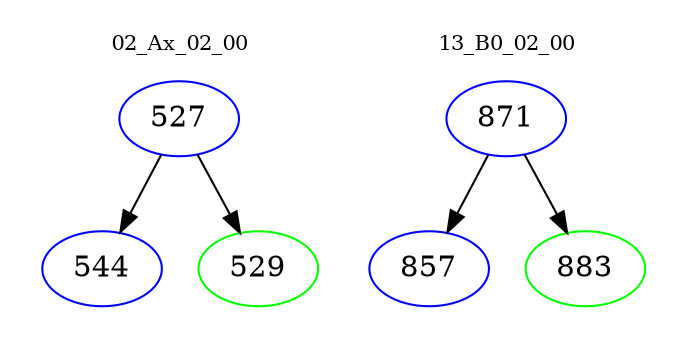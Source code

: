 digraph{
subgraph cluster_0 {
color = white
label = "02_Ax_02_00";
fontsize=10;
T0_527 [label="527", color="blue"]
T0_527 -> T0_544 [color="black"]
T0_544 [label="544", color="blue"]
T0_527 -> T0_529 [color="black"]
T0_529 [label="529", color="green"]
}
subgraph cluster_1 {
color = white
label = "13_B0_02_00";
fontsize=10;
T1_871 [label="871", color="blue"]
T1_871 -> T1_857 [color="black"]
T1_857 [label="857", color="blue"]
T1_871 -> T1_883 [color="black"]
T1_883 [label="883", color="green"]
}
}
